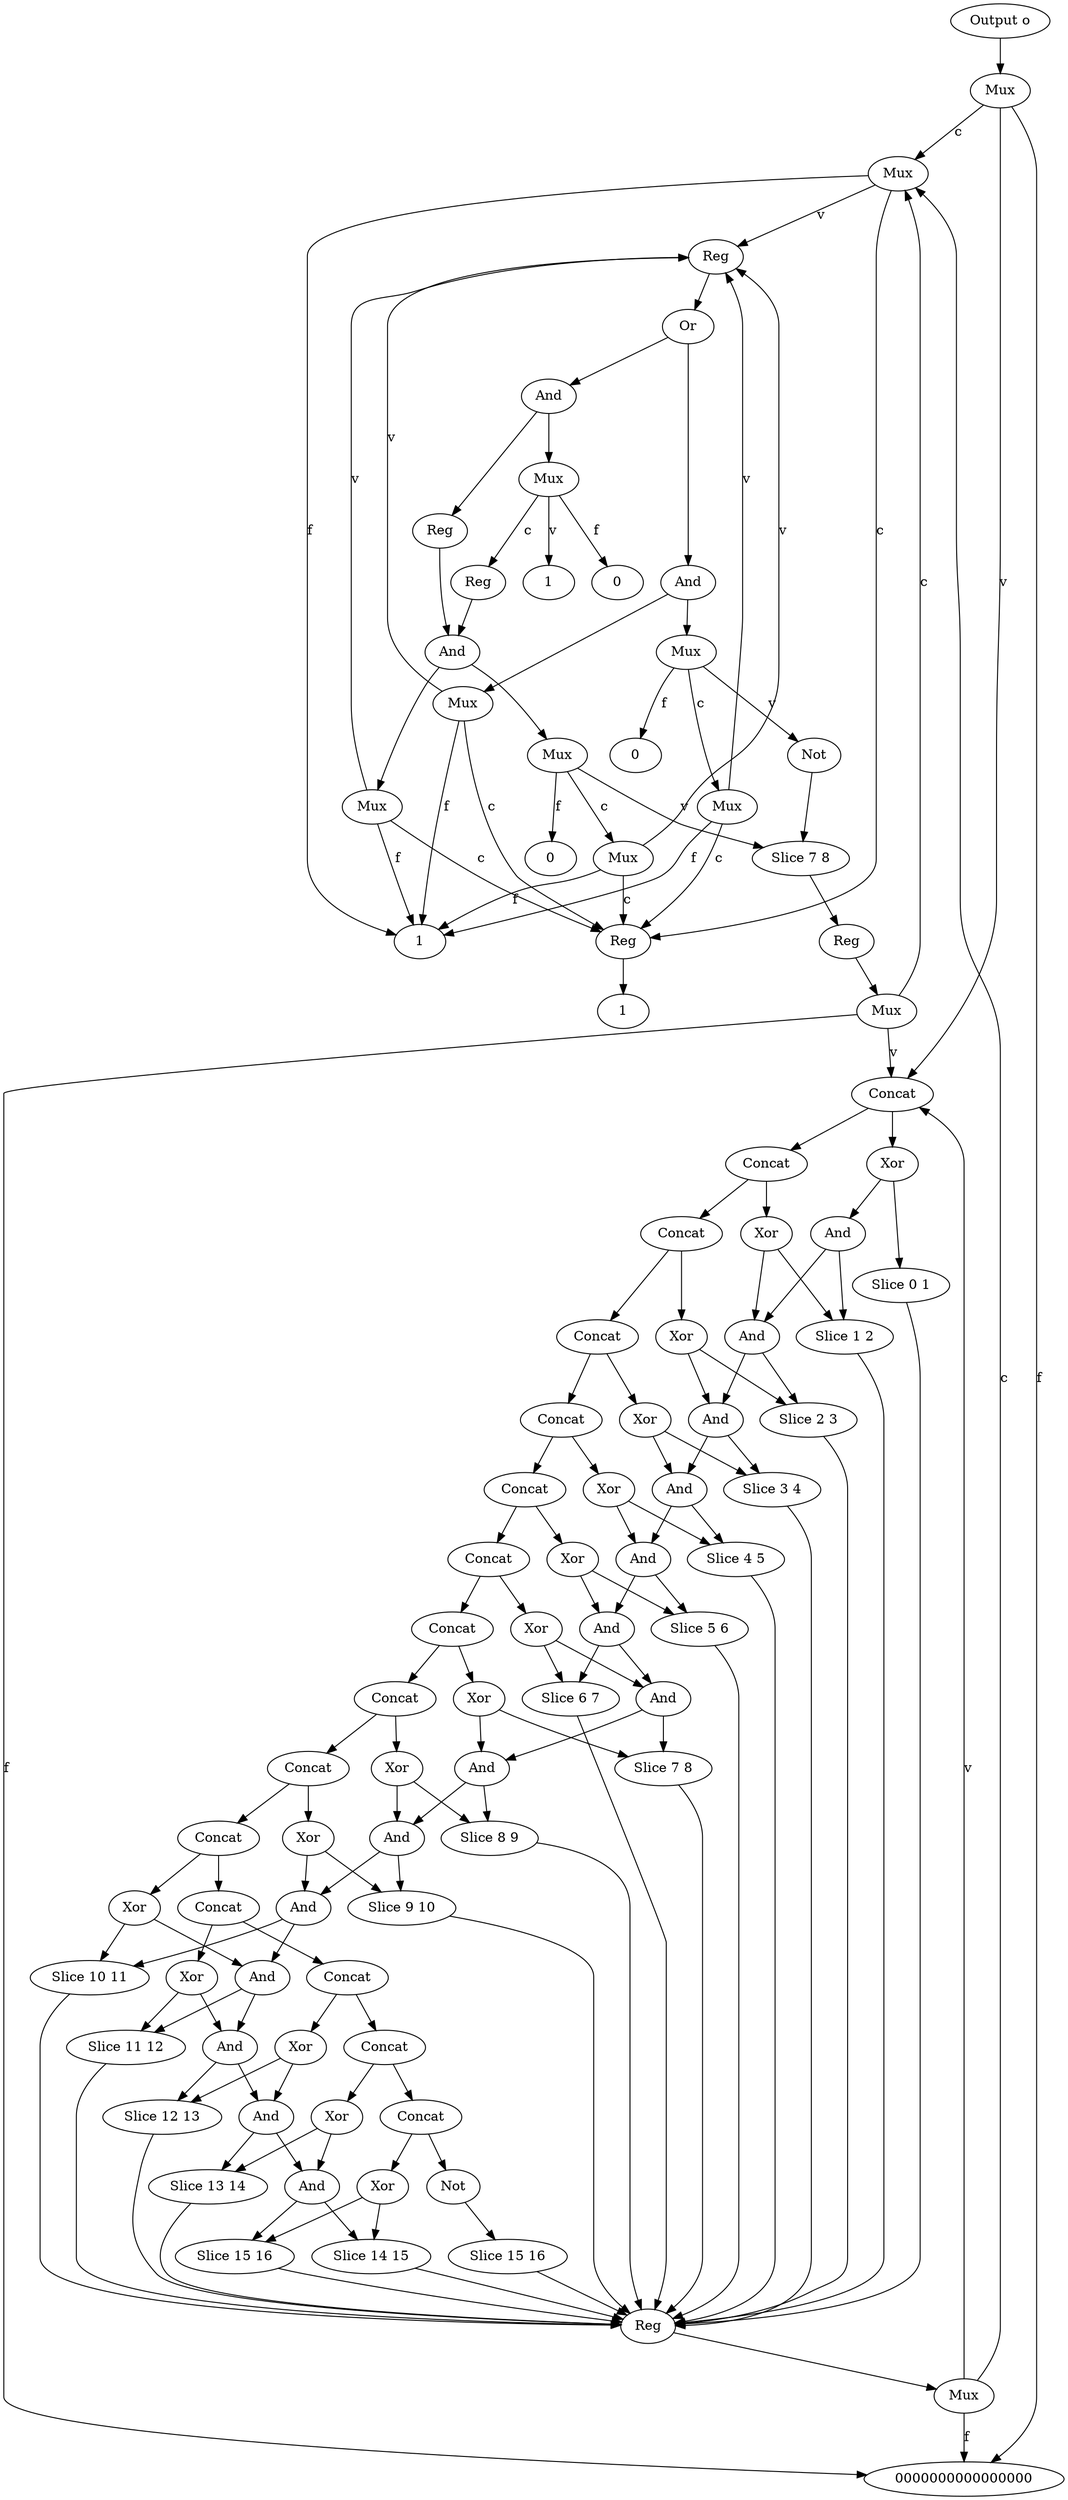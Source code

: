 digraph example2 {
    N0[label="Output o"];
    N1[label="Mux"];
    N2[label="Mux"];
    N3[label="Reg"];
    N4[label="1"];
    N5[label="Reg"];
    N6[label="Or"];
    N7[label="And"];
    N8[label="Mux"];
    N9[label="1"];
    N10[label="Mux"];
    N11[label="Mux"];
    N12[label="Not"];
    N13[label="Slice 7 8"];
    N14[label="Reg"];
    N15[label="Mux"];
    N16[label="Concat"];
    N17[label="Xor"];
    N18[label="And"];
    N19[label="And"];
    N20[label="And"];
    N21[label="And"];
    N22[label="And"];
    N23[label="And"];
    N24[label="And"];
    N25[label="And"];
    N26[label="And"];
    N27[label="And"];
    N28[label="And"];
    N29[label="And"];
    N30[label="And"];
    N31[label="And"];
    N32[label="Slice 15 16"];
    N33[label="Reg"];
    N34[label="Mux"];
    N35[label="0000000000000000"];
    N36[label="Slice 14 15"];
    N37[label="Slice 13 14"];
    N38[label="Slice 12 13"];
    N39[label="Slice 11 12"];
    N40[label="Slice 10 11"];
    N41[label="Slice 9 10"];
    N42[label="Slice 8 9"];
    N43[label="Slice 7 8"];
    N44[label="Slice 6 7"];
    N45[label="Slice 5 6"];
    N46[label="Slice 4 5"];
    N47[label="Slice 3 4"];
    N48[label="Slice 2 3"];
    N49[label="Slice 1 2"];
    N50[label="Slice 0 1"];
    N51[label="Concat"];
    N52[label="Xor"];
    N53[label="Concat"];
    N54[label="Xor"];
    N55[label="Concat"];
    N56[label="Xor"];
    N57[label="Concat"];
    N58[label="Xor"];
    N59[label="Concat"];
    N60[label="Xor"];
    N61[label="Concat"];
    N62[label="Xor"];
    N63[label="Concat"];
    N64[label="Xor"];
    N65[label="Concat"];
    N66[label="Xor"];
    N67[label="Concat"];
    N68[label="Xor"];
    N69[label="Concat"];
    N70[label="Xor"];
    N71[label="Concat"];
    N72[label="Xor"];
    N73[label="Concat"];
    N74[label="Xor"];
    N75[label="Concat"];
    N76[label="Xor"];
    N77[label="Concat"];
    N78[label="Xor"];
    N79[label="Not"];
    N80[label="Slice 15 16"];
    N81[label="0"];
    N82[label="And"];
    N83[label="Reg"];
    N84[label="And"];
    N85[label="Mux"];
    N86[label="Mux"];
    N87[label="Mux"];
    N88[label="0"];
    N89[label="Mux"];
    N90[label="Reg"];
    N91[label="1"];
    N92[label="0"];
    N0 -> N1[label=""];
    N1 -> N2[label="c"];
    N2 -> N3[label="c"];
    N3 -> N4[label=""];
    N2 -> N5[label="v"];
    N5 -> N6[label=""];
    N6 -> N7[label=""];
    N7 -> N8[label=""];
    N8 -> N3[label="c"];
    N8 -> N5[label="v"];
    N8 -> N9[label="f"];
    N7 -> N10[label=""];
    N10 -> N11[label="c"];
    N11 -> N3[label="c"];
    N11 -> N5[label="v"];
    N11 -> N9[label="f"];
    N10 -> N12[label="v"];
    N12 -> N13[label=""];
    N13 -> N14[label=""];
    N14 -> N15[label=""];
    N15 -> N2[label="c"];
    N15 -> N16[label="v"];
    N16 -> N17[label=""];
    N17 -> N18[label=""];
    N18 -> N19[label=""];
    N19 -> N20[label=""];
    N20 -> N21[label=""];
    N21 -> N22[label=""];
    N22 -> N23[label=""];
    N23 -> N24[label=""];
    N24 -> N25[label=""];
    N25 -> N26[label=""];
    N26 -> N27[label=""];
    N27 -> N28[label=""];
    N28 -> N29[label=""];
    N29 -> N30[label=""];
    N30 -> N31[label=""];
    N31 -> N32[label=""];
    N32 -> N33[label=""];
    N33 -> N34[label=""];
    N34 -> N2[label="c"];
    N34 -> N16[label="v"];
    N34 -> N35[label="f"];
    N31 -> N36[label=""];
    N36 -> N33[label=""];
    N30 -> N37[label=""];
    N37 -> N33[label=""];
    N29 -> N38[label=""];
    N38 -> N33[label=""];
    N28 -> N39[label=""];
    N39 -> N33[label=""];
    N27 -> N40[label=""];
    N40 -> N33[label=""];
    N26 -> N41[label=""];
    N41 -> N33[label=""];
    N25 -> N42[label=""];
    N42 -> N33[label=""];
    N24 -> N43[label=""];
    N43 -> N33[label=""];
    N23 -> N44[label=""];
    N44 -> N33[label=""];
    N22 -> N45[label=""];
    N45 -> N33[label=""];
    N21 -> N46[label=""];
    N46 -> N33[label=""];
    N20 -> N47[label=""];
    N47 -> N33[label=""];
    N19 -> N48[label=""];
    N48 -> N33[label=""];
    N18 -> N49[label=""];
    N49 -> N33[label=""];
    N17 -> N50[label=""];
    N50 -> N33[label=""];
    N16 -> N51[label=""];
    N51 -> N52[label=""];
    N52 -> N19[label=""];
    N52 -> N49[label=""];
    N51 -> N53[label=""];
    N53 -> N54[label=""];
    N54 -> N20[label=""];
    N54 -> N48[label=""];
    N53 -> N55[label=""];
    N55 -> N56[label=""];
    N56 -> N21[label=""];
    N56 -> N47[label=""];
    N55 -> N57[label=""];
    N57 -> N58[label=""];
    N58 -> N22[label=""];
    N58 -> N46[label=""];
    N57 -> N59[label=""];
    N59 -> N60[label=""];
    N60 -> N23[label=""];
    N60 -> N45[label=""];
    N59 -> N61[label=""];
    N61 -> N62[label=""];
    N62 -> N24[label=""];
    N62 -> N44[label=""];
    N61 -> N63[label=""];
    N63 -> N64[label=""];
    N64 -> N25[label=""];
    N64 -> N43[label=""];
    N63 -> N65[label=""];
    N65 -> N66[label=""];
    N66 -> N26[label=""];
    N66 -> N42[label=""];
    N65 -> N67[label=""];
    N67 -> N68[label=""];
    N68 -> N27[label=""];
    N68 -> N41[label=""];
    N67 -> N69[label=""];
    N69 -> N70[label=""];
    N70 -> N28[label=""];
    N70 -> N40[label=""];
    N69 -> N71[label=""];
    N71 -> N72[label=""];
    N72 -> N29[label=""];
    N72 -> N39[label=""];
    N71 -> N73[label=""];
    N73 -> N74[label=""];
    N74 -> N30[label=""];
    N74 -> N38[label=""];
    N73 -> N75[label=""];
    N75 -> N76[label=""];
    N76 -> N31[label=""];
    N76 -> N37[label=""];
    N75 -> N77[label=""];
    N77 -> N78[label=""];
    N78 -> N32[label=""];
    N78 -> N36[label=""];
    N77 -> N79[label=""];
    N79 -> N80[label=""];
    N80 -> N33[label=""];
    N15 -> N35[label="f"];
    N10 -> N81[label="f"];
    N6 -> N82[label=""];
    N82 -> N83[label=""];
    N83 -> N84[label=""];
    N84 -> N85[label=""];
    N85 -> N3[label="c"];
    N85 -> N5[label="v"];
    N85 -> N9[label="f"];
    N84 -> N86[label=""];
    N86 -> N87[label="c"];
    N87 -> N3[label="c"];
    N87 -> N5[label="v"];
    N87 -> N9[label="f"];
    N86 -> N13[label="v"];
    N86 -> N88[label="f"];
    N82 -> N89[label=""];
    N89 -> N90[label="c"];
    N90 -> N84[label=""];
    N89 -> N91[label="v"];
    N89 -> N92[label="f"];
    N2 -> N9[label="f"];
    N1 -> N16[label="v"];
    N1 -> N35[label="f"];
}
